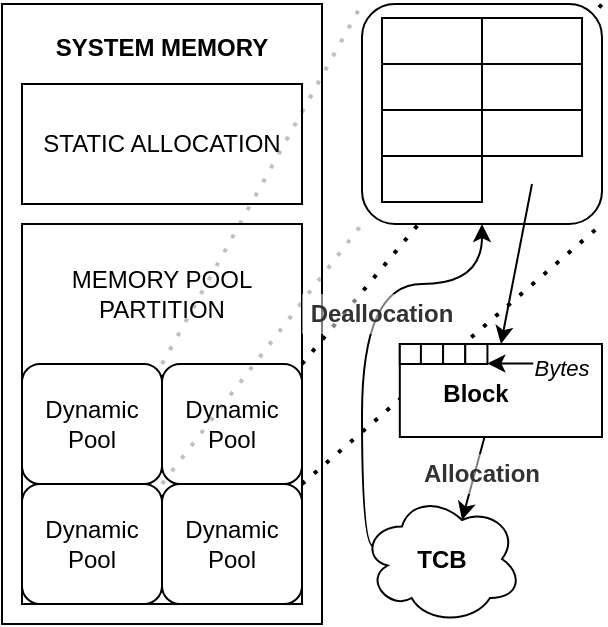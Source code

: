 <mxfile version="26.0.7">
  <diagram name="Page-1" id="KEs7svVXaTTEXf9z2Ro3">
    <mxGraphModel dx="983" dy="539" grid="1" gridSize="10" guides="1" tooltips="1" connect="1" arrows="1" fold="1" page="1" pageScale="1" pageWidth="850" pageHeight="1100" math="0" shadow="0">
      <root>
        <mxCell id="0" />
        <mxCell id="1" parent="0" />
        <mxCell id="T0F-B0fgC5ZAPm8J1pr0-1" value="" style="rounded=0;whiteSpace=wrap;html=1;" vertex="1" parent="1">
          <mxGeometry x="40" y="40" width="160" height="310" as="geometry" />
        </mxCell>
        <mxCell id="T0F-B0fgC5ZAPm8J1pr0-2" value="SYSTEM MEMORY" style="text;html=1;align=center;verticalAlign=middle;whiteSpace=wrap;rounded=0;fontStyle=1" vertex="1" parent="1">
          <mxGeometry x="60" y="47" width="120" height="30" as="geometry" />
        </mxCell>
        <mxCell id="T0F-B0fgC5ZAPm8J1pr0-3" value="STATIC ALLOCATION" style="rounded=0;whiteSpace=wrap;html=1;" vertex="1" parent="1">
          <mxGeometry x="50" y="80" width="140" height="60" as="geometry" />
        </mxCell>
        <mxCell id="T0F-B0fgC5ZAPm8J1pr0-4" value="" style="rounded=0;whiteSpace=wrap;html=1;" vertex="1" parent="1">
          <mxGeometry x="50" y="150" width="140" height="190" as="geometry" />
        </mxCell>
        <mxCell id="T0F-B0fgC5ZAPm8J1pr0-5" value="MEMORY POOL PARTITION" style="text;html=1;align=center;verticalAlign=middle;whiteSpace=wrap;rounded=0;" vertex="1" parent="1">
          <mxGeometry x="45" y="170" width="150" height="30" as="geometry" />
        </mxCell>
        <mxCell id="T0F-B0fgC5ZAPm8J1pr0-6" value="Dynamic Pool" style="rounded=1;whiteSpace=wrap;html=1;" vertex="1" parent="1">
          <mxGeometry x="50" y="220" width="70" height="60" as="geometry" />
        </mxCell>
        <mxCell id="T0F-B0fgC5ZAPm8J1pr0-7" value="Dynamic Pool" style="rounded=1;whiteSpace=wrap;html=1;" vertex="1" parent="1">
          <mxGeometry x="120" y="220" width="70" height="60" as="geometry" />
        </mxCell>
        <mxCell id="T0F-B0fgC5ZAPm8J1pr0-8" value="Dynamic Pool" style="rounded=1;whiteSpace=wrap;html=1;" vertex="1" parent="1">
          <mxGeometry x="50" y="280" width="70" height="60" as="geometry" />
        </mxCell>
        <mxCell id="T0F-B0fgC5ZAPm8J1pr0-9" value="Dynamic Pool" style="rounded=1;whiteSpace=wrap;html=1;direction=south;" vertex="1" parent="1">
          <mxGeometry x="120" y="280" width="70" height="60" as="geometry" />
        </mxCell>
        <mxCell id="T0F-B0fgC5ZAPm8J1pr0-20" value="" style="endArrow=none;dashed=1;html=1;dashPattern=1 3;strokeWidth=2;rounded=0;exitX=0;exitY=0;exitDx=0;exitDy=0;entryX=0;entryY=0;entryDx=0;entryDy=0;opacity=25;" edge="1" parent="1" source="T0F-B0fgC5ZAPm8J1pr0-7" target="T0F-B0fgC5ZAPm8J1pr0-10">
          <mxGeometry width="50" height="50" relative="1" as="geometry">
            <mxPoint x="160" y="210" as="sourcePoint" />
            <mxPoint x="210" y="160" as="targetPoint" />
            <Array as="points" />
          </mxGeometry>
        </mxCell>
        <mxCell id="T0F-B0fgC5ZAPm8J1pr0-22" value="" style="endArrow=none;dashed=1;html=1;dashPattern=1 3;strokeWidth=2;rounded=0;exitX=1;exitY=0;exitDx=0;exitDy=0;entryX=1;entryY=0;entryDx=0;entryDy=0;" edge="1" parent="1" source="T0F-B0fgC5ZAPm8J1pr0-7" target="T0F-B0fgC5ZAPm8J1pr0-10">
          <mxGeometry width="50" height="50" relative="1" as="geometry">
            <mxPoint x="190" y="220" as="sourcePoint" />
            <mxPoint x="240" y="170" as="targetPoint" />
          </mxGeometry>
        </mxCell>
        <mxCell id="T0F-B0fgC5ZAPm8J1pr0-10" value="" style="rounded=1;whiteSpace=wrap;html=1;" vertex="1" parent="1">
          <mxGeometry x="220" y="40" width="120" height="110" as="geometry" />
        </mxCell>
        <mxCell id="T0F-B0fgC5ZAPm8J1pr0-12" value="" style="rounded=0;whiteSpace=wrap;html=1;" vertex="1" parent="1">
          <mxGeometry x="230" y="47" width="50" height="23" as="geometry" />
        </mxCell>
        <mxCell id="T0F-B0fgC5ZAPm8J1pr0-13" value="" style="rounded=0;whiteSpace=wrap;html=1;" vertex="1" parent="1">
          <mxGeometry x="280" y="47" width="50" height="23" as="geometry" />
        </mxCell>
        <mxCell id="T0F-B0fgC5ZAPm8J1pr0-14" value="" style="rounded=0;whiteSpace=wrap;html=1;" vertex="1" parent="1">
          <mxGeometry x="230" y="70" width="50" height="23" as="geometry" />
        </mxCell>
        <mxCell id="T0F-B0fgC5ZAPm8J1pr0-15" value="" style="rounded=0;whiteSpace=wrap;html=1;" vertex="1" parent="1">
          <mxGeometry x="280" y="70" width="50" height="23" as="geometry" />
        </mxCell>
        <mxCell id="T0F-B0fgC5ZAPm8J1pr0-16" value="" style="rounded=0;whiteSpace=wrap;html=1;" vertex="1" parent="1">
          <mxGeometry x="230" y="93" width="50" height="23" as="geometry" />
        </mxCell>
        <mxCell id="T0F-B0fgC5ZAPm8J1pr0-17" value="" style="rounded=0;whiteSpace=wrap;html=1;" vertex="1" parent="1">
          <mxGeometry x="280" y="93" width="50" height="23" as="geometry" />
        </mxCell>
        <mxCell id="T0F-B0fgC5ZAPm8J1pr0-18" value="" style="rounded=0;whiteSpace=wrap;html=1;" vertex="1" parent="1">
          <mxGeometry x="230" y="116" width="50" height="23" as="geometry" />
        </mxCell>
        <mxCell id="T0F-B0fgC5ZAPm8J1pr0-23" value="" style="endArrow=none;dashed=1;html=1;dashPattern=1 3;strokeWidth=2;rounded=0;exitX=1;exitY=1;exitDx=0;exitDy=0;entryX=1;entryY=1;entryDx=0;entryDy=0;" edge="1" parent="1" source="T0F-B0fgC5ZAPm8J1pr0-7" target="T0F-B0fgC5ZAPm8J1pr0-10">
          <mxGeometry width="50" height="50" relative="1" as="geometry">
            <mxPoint x="230" y="285" as="sourcePoint" />
            <mxPoint x="380" y="105" as="targetPoint" />
          </mxGeometry>
        </mxCell>
        <mxCell id="T0F-B0fgC5ZAPm8J1pr0-24" value="" style="endArrow=none;dashed=1;html=1;dashPattern=1 3;strokeWidth=2;rounded=0;exitX=0;exitY=1;exitDx=0;exitDy=0;entryX=0;entryY=1;entryDx=0;entryDy=0;opacity=25;" edge="1" parent="1" source="T0F-B0fgC5ZAPm8J1pr0-9" target="T0F-B0fgC5ZAPm8J1pr0-10">
          <mxGeometry width="50" height="50" relative="1" as="geometry">
            <mxPoint x="130" y="270" as="sourcePoint" />
            <mxPoint x="180" y="220" as="targetPoint" />
            <Array as="points" />
          </mxGeometry>
        </mxCell>
        <mxCell id="T0F-B0fgC5ZAPm8J1pr0-38" value="" style="group" vertex="1" connectable="0" parent="1">
          <mxGeometry x="238.91" y="210" width="101.09" height="46.5" as="geometry" />
        </mxCell>
        <mxCell id="T0F-B0fgC5ZAPm8J1pr0-19" value="" style="rounded=0;whiteSpace=wrap;html=1;aspect=fixed;" vertex="1" parent="T0F-B0fgC5ZAPm8J1pr0-38">
          <mxGeometry width="101.09" height="46.5" as="geometry" />
        </mxCell>
        <mxCell id="T0F-B0fgC5ZAPm8J1pr0-27" value="Block" style="text;html=1;align=center;verticalAlign=middle;whiteSpace=wrap;rounded=0;fontStyle=1" vertex="1" parent="T0F-B0fgC5ZAPm8J1pr0-38">
          <mxGeometry x="8.27" y="10" width="60" height="30" as="geometry" />
        </mxCell>
        <mxCell id="T0F-B0fgC5ZAPm8J1pr0-28" value="" style="rounded=0;whiteSpace=wrap;html=1;" vertex="1" parent="T0F-B0fgC5ZAPm8J1pr0-38">
          <mxGeometry width="11.09" height="10" as="geometry" />
        </mxCell>
        <mxCell id="T0F-B0fgC5ZAPm8J1pr0-29" value="" style="rounded=0;whiteSpace=wrap;html=1;" vertex="1" parent="T0F-B0fgC5ZAPm8J1pr0-38">
          <mxGeometry x="10.54" width="11.09" height="10" as="geometry" />
        </mxCell>
        <mxCell id="T0F-B0fgC5ZAPm8J1pr0-30" value="" style="rounded=0;whiteSpace=wrap;html=1;" vertex="1" parent="T0F-B0fgC5ZAPm8J1pr0-38">
          <mxGeometry x="21.63" width="11.09" height="10" as="geometry" />
        </mxCell>
        <mxCell id="T0F-B0fgC5ZAPm8J1pr0-31" value="" style="rounded=0;whiteSpace=wrap;html=1;" vertex="1" parent="T0F-B0fgC5ZAPm8J1pr0-38">
          <mxGeometry x="32.72" width="11.09" height="10" as="geometry" />
        </mxCell>
        <mxCell id="T0F-B0fgC5ZAPm8J1pr0-33" style="edgeStyle=orthogonalEdgeStyle;rounded=0;orthogonalLoop=1;jettySize=auto;html=1;exitX=0.14;exitY=0.07;exitDx=0;exitDy=0;entryX=1;entryY=0.75;entryDx=0;entryDy=0;exitPerimeter=0;" edge="1" parent="T0F-B0fgC5ZAPm8J1pr0-38">
          <mxGeometry relative="1" as="geometry">
            <mxPoint x="66.71" y="9.7" as="sourcePoint" />
            <mxPoint x="43.83" y="10.0" as="targetPoint" />
            <Array as="points" />
          </mxGeometry>
        </mxCell>
        <mxCell id="T0F-B0fgC5ZAPm8J1pr0-32" value="Bytes" style="text;html=1;align=center;verticalAlign=middle;whiteSpace=wrap;rounded=0;fontSize=11;fontStyle=2" vertex="1" parent="T0F-B0fgC5ZAPm8J1pr0-38">
          <mxGeometry x="61.09" y="6.5" width="40" height="10" as="geometry" />
        </mxCell>
        <mxCell id="T0F-B0fgC5ZAPm8J1pr0-26" value="" style="endArrow=classic;html=1;rounded=0;entryX=0.5;entryY=0;entryDx=0;entryDy=0;" edge="1" parent="1" target="T0F-B0fgC5ZAPm8J1pr0-19">
          <mxGeometry width="50" height="50" relative="1" as="geometry">
            <mxPoint x="305" y="130" as="sourcePoint" />
            <mxPoint x="330" y="380" as="targetPoint" />
          </mxGeometry>
        </mxCell>
        <mxCell id="T0F-B0fgC5ZAPm8J1pr0-39" value="TCB" style="ellipse;shape=cloud;whiteSpace=wrap;html=1;fontStyle=1" vertex="1" parent="1">
          <mxGeometry x="220" y="285" width="80" height="65" as="geometry" />
        </mxCell>
        <mxCell id="T0F-B0fgC5ZAPm8J1pr0-41" value="" style="endArrow=classic;html=1;rounded=0;entryX=0.625;entryY=0.2;entryDx=0;entryDy=0;entryPerimeter=0;exitX=0.418;exitY=1.008;exitDx=0;exitDy=0;exitPerimeter=0;" edge="1" parent="1" source="T0F-B0fgC5ZAPm8J1pr0-19" target="T0F-B0fgC5ZAPm8J1pr0-39">
          <mxGeometry width="50" height="50" relative="1" as="geometry">
            <mxPoint x="260" y="230" as="sourcePoint" />
            <mxPoint x="310" y="180" as="targetPoint" />
          </mxGeometry>
        </mxCell>
        <mxCell id="T0F-B0fgC5ZAPm8J1pr0-34" value="Allocation" style="text;html=1;align=center;verticalAlign=middle;whiteSpace=wrap;rounded=0;fontStyle=1;opacity=50;fillColor=#FFFFFF;fontColor=#333333;strokeColor=none;" vertex="1" parent="1">
          <mxGeometry x="250" y="265" width="60" height="20" as="geometry" />
        </mxCell>
        <mxCell id="T0F-B0fgC5ZAPm8J1pr0-44" value="" style="endArrow=classic;html=1;rounded=0;exitX=0.07;exitY=0.4;exitDx=0;exitDy=0;exitPerimeter=0;edgeStyle=orthogonalEdgeStyle;curved=1;" edge="1" parent="1" source="T0F-B0fgC5ZAPm8J1pr0-39">
          <mxGeometry width="50" height="50" relative="1" as="geometry">
            <mxPoint x="230" y="200" as="sourcePoint" />
            <mxPoint x="280" y="150" as="targetPoint" />
            <Array as="points">
              <mxPoint x="220" y="311" />
              <mxPoint x="220" y="180" />
              <mxPoint x="280" y="180" />
            </Array>
          </mxGeometry>
        </mxCell>
        <mxCell id="T0F-B0fgC5ZAPm8J1pr0-45" value="Deallocation" style="text;html=1;align=center;verticalAlign=middle;whiteSpace=wrap;rounded=0;fontStyle=1;opacity=50;fillColor=#FFFFFF;fontColor=#333333;strokeColor=none;" vertex="1" parent="1">
          <mxGeometry x="190" y="185" width="80" height="20" as="geometry" />
        </mxCell>
      </root>
    </mxGraphModel>
  </diagram>
</mxfile>
